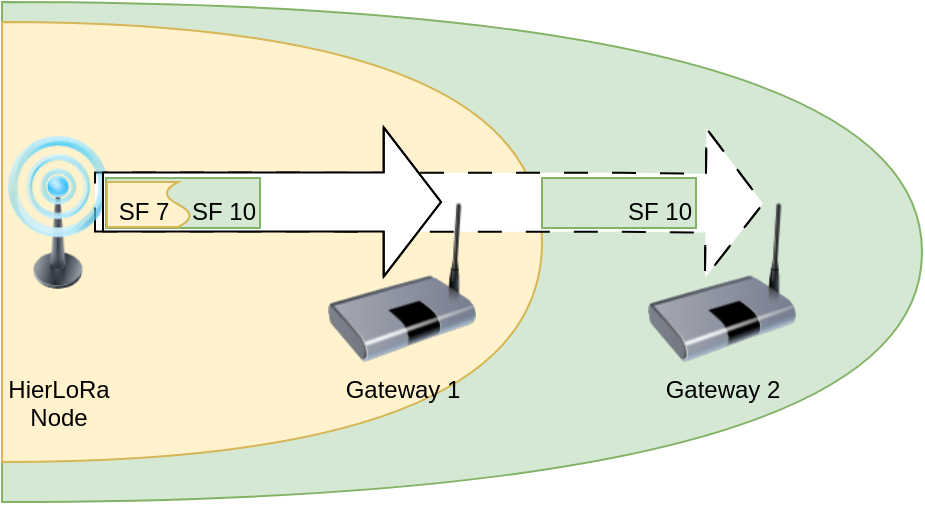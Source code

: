 <mxfile version="21.6.8" type="github">
  <diagram name="Seite-1" id="lB1JLsr8gfcY0DWC790i">
    <mxGraphModel dx="339" dy="538" grid="1" gridSize="10" guides="1" tooltips="1" connect="1" arrows="1" fold="1" page="1" pageScale="1" pageWidth="480" pageHeight="250" math="0" shadow="0">
      <root>
        <mxCell id="0" />
        <mxCell id="1" parent="0" />
        <mxCell id="8NNbb8crAF08lImAskEI-5" value="" style="shape=or;whiteSpace=wrap;html=1;fillColor=#d5e8d4;strokeColor=#82b366;" vertex="1" parent="1">
          <mxGeometry x="491" width="460" height="250" as="geometry" />
        </mxCell>
        <mxCell id="8NNbb8crAF08lImAskEI-4" value="" style="shape=or;whiteSpace=wrap;html=1;fillColor=#fff2cc;strokeColor=#d6b656;" vertex="1" parent="1">
          <mxGeometry x="491" y="10" width="270" height="220" as="geometry" />
        </mxCell>
        <mxCell id="8NNbb8crAF08lImAskEI-16" value="" style="shape=flexArrow;endArrow=classic;html=1;rounded=0;fillColor=default;endWidth=44.138;endSize=9.217;width=29.488;entryX=0.7;entryY=0.021;entryDx=0;entryDy=0;entryPerimeter=0;exitX=0.143;exitY=0.333;exitDx=0;exitDy=0;exitPerimeter=0;dashed=1;dashPattern=12 12;labelBackgroundColor=default;fontColor=default;" edge="1" parent="1" source="8NNbb8crAF08lImAskEI-8">
          <mxGeometry width="50" height="50" relative="1" as="geometry">
            <mxPoint x="551" y="101" as="sourcePoint" />
            <mxPoint x="872" y="100.86" as="targetPoint" />
            <Array as="points">
              <mxPoint x="801" y="100.15" />
            </Array>
          </mxGeometry>
        </mxCell>
        <mxCell id="8NNbb8crAF08lImAskEI-2" value="Gateway 1" style="image;html=1;image=img/lib/clip_art/networking/Bridge_128x128.png;imageBackground=none;labelBackgroundColor=none;" vertex="1" parent="1">
          <mxGeometry x="651" y="100" width="80" height="80" as="geometry" />
        </mxCell>
        <mxCell id="8NNbb8crAF08lImAskEI-3" value="Gateway 2" style="image;html=1;image=img/lib/clip_art/networking/Bridge_128x128.png;fontColor=default;labelBackgroundColor=none;" vertex="1" parent="1">
          <mxGeometry x="811" y="100" width="80" height="80" as="geometry" />
        </mxCell>
        <mxCell id="8NNbb8crAF08lImAskEI-1" value="&lt;div&gt;HierLoRa&lt;/div&gt;&lt;div&gt;Node&lt;br&gt;&lt;/div&gt;" style="image;html=1;image=img/lib/clip_art/telecommunication/Signal_tower_on_128x128.png;labelBackgroundColor=none;" vertex="1" parent="1">
          <mxGeometry x="494" y="30" width="50" height="150" as="geometry" />
        </mxCell>
        <mxCell id="8NNbb8crAF08lImAskEI-10" value="" style="shape=flexArrow;endArrow=classic;html=1;rounded=0;endWidth=44.138;endSize=9.217;width=29.488;fillColor=default;" edge="1" parent="1">
          <mxGeometry width="50" height="50" relative="1" as="geometry">
            <mxPoint x="541" y="100" as="sourcePoint" />
            <mxPoint x="711" y="100" as="targetPoint" />
            <Array as="points">
              <mxPoint x="631" y="100" />
            </Array>
          </mxGeometry>
        </mxCell>
        <mxCell id="8NNbb8crAF08lImAskEI-6" value="" style="rounded=0;whiteSpace=wrap;html=1;fillColor=#d5e8d4;strokeColor=#82b366;" vertex="1" parent="1">
          <mxGeometry x="543" y="88" width="77" height="25" as="geometry" />
        </mxCell>
        <mxCell id="8NNbb8crAF08lImAskEI-7" value="" style="shape=document;whiteSpace=wrap;html=1;boundedLbl=1;rotation=-90;fillColor=#fff2cc;strokeColor=#d6b656;" vertex="1" parent="1">
          <mxGeometry x="553.19" y="80.32" width="22.5" height="41.87" as="geometry" />
        </mxCell>
        <mxCell id="8NNbb8crAF08lImAskEI-8" value="SF 7" style="text;html=1;strokeColor=none;fillColor=none;align=center;verticalAlign=middle;whiteSpace=wrap;rounded=0;" vertex="1" parent="1">
          <mxGeometry x="527" y="90" width="70" height="30" as="geometry" />
        </mxCell>
        <mxCell id="8NNbb8crAF08lImAskEI-9" value="SF 10" style="text;html=1;strokeColor=none;fillColor=none;align=center;verticalAlign=middle;whiteSpace=wrap;rounded=0;" vertex="1" parent="1">
          <mxGeometry x="567" y="90" width="70" height="30" as="geometry" />
        </mxCell>
        <mxCell id="8NNbb8crAF08lImAskEI-23" value="" style="rounded=0;whiteSpace=wrap;html=1;fillColor=#d5e8d4;strokeColor=#82b366;" vertex="1" parent="1">
          <mxGeometry x="761" y="88" width="77" height="25" as="geometry" />
        </mxCell>
        <mxCell id="8NNbb8crAF08lImAskEI-24" value="SF 10" style="text;html=1;strokeColor=none;fillColor=none;align=center;verticalAlign=middle;whiteSpace=wrap;rounded=0;" vertex="1" parent="1">
          <mxGeometry x="785" y="90" width="70" height="30" as="geometry" />
        </mxCell>
      </root>
    </mxGraphModel>
  </diagram>
</mxfile>
